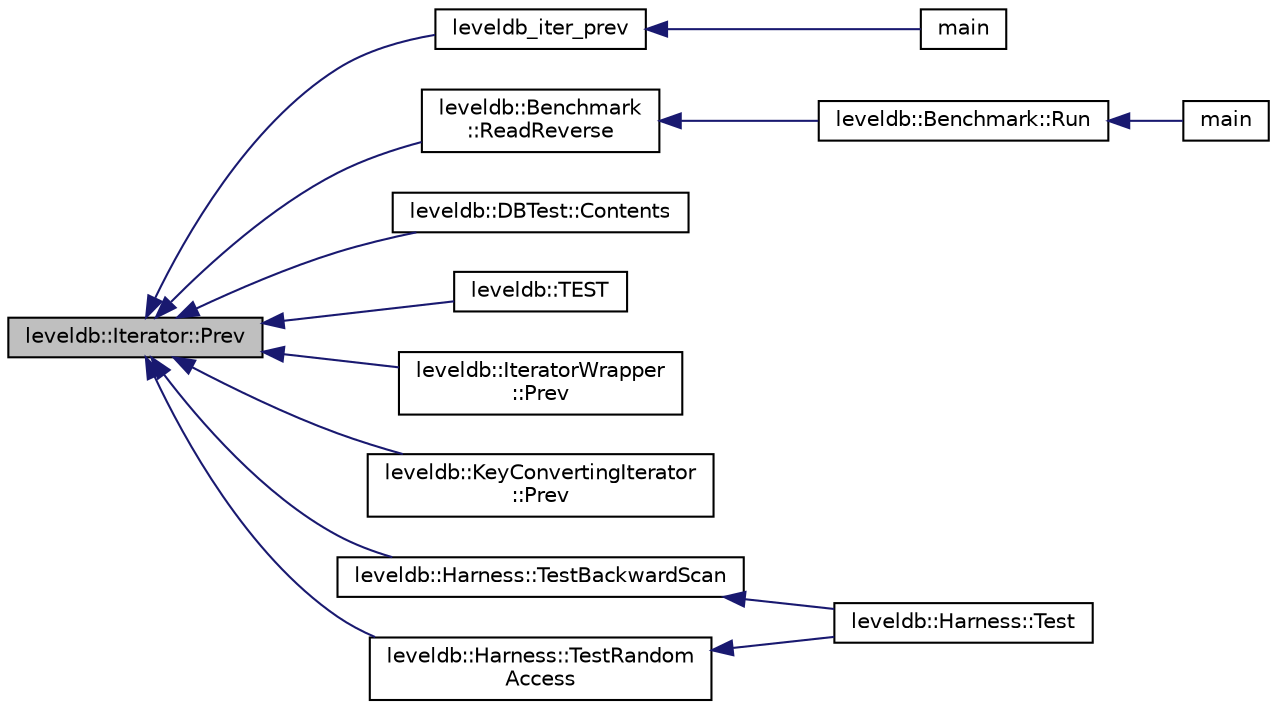digraph "leveldb::Iterator::Prev"
{
  edge [fontname="Helvetica",fontsize="10",labelfontname="Helvetica",labelfontsize="10"];
  node [fontname="Helvetica",fontsize="10",shape=record];
  rankdir="LR";
  Node1 [label="leveldb::Iterator::Prev",height=0.2,width=0.4,color="black", fillcolor="grey75", style="filled" fontcolor="black"];
  Node1 -> Node2 [dir="back",color="midnightblue",fontsize="10",style="solid"];
  Node2 [label="leveldb_iter_prev",height=0.2,width=0.4,color="black", fillcolor="white", style="filled",URL="$c_8h.html#aa7517614991dcda272ce91dc1d69f353"];
  Node2 -> Node3 [dir="back",color="midnightblue",fontsize="10",style="solid"];
  Node3 [label="main",height=0.2,width=0.4,color="black", fillcolor="white", style="filled",URL="$c__test_8c.html#a3c04138a5bfe5d72780bb7e82a18e627"];
  Node1 -> Node4 [dir="back",color="midnightblue",fontsize="10",style="solid"];
  Node4 [label="leveldb::Benchmark\l::ReadReverse",height=0.2,width=0.4,color="black", fillcolor="white", style="filled",URL="$classleveldb_1_1_benchmark.html#a0ff7ac14f7503672fd09a23f8cb9c171"];
  Node4 -> Node5 [dir="back",color="midnightblue",fontsize="10",style="solid"];
  Node5 [label="leveldb::Benchmark::Run",height=0.2,width=0.4,color="black", fillcolor="white", style="filled",URL="$classleveldb_1_1_benchmark.html#a2f262afa0c7d10fcf531fe9657fba490"];
  Node5 -> Node6 [dir="back",color="midnightblue",fontsize="10",style="solid"];
  Node6 [label="main",height=0.2,width=0.4,color="black", fillcolor="white", style="filled",URL="$db__bench_8cc.html#a3c04138a5bfe5d72780bb7e82a18e627"];
  Node1 -> Node7 [dir="back",color="midnightblue",fontsize="10",style="solid"];
  Node7 [label="leveldb::DBTest::Contents",height=0.2,width=0.4,color="black", fillcolor="white", style="filled",URL="$classleveldb_1_1_d_b_test.html#a3cf871664bd22c6ed2d6c2a8834b49fc"];
  Node1 -> Node8 [dir="back",color="midnightblue",fontsize="10",style="solid"];
  Node8 [label="leveldb::TEST",height=0.2,width=0.4,color="black", fillcolor="white", style="filled",URL="$namespaceleveldb.html#a8a6d5f729259c0f357f4dee533a5ce6a"];
  Node1 -> Node9 [dir="back",color="midnightblue",fontsize="10",style="solid"];
  Node9 [label="leveldb::IteratorWrapper\l::Prev",height=0.2,width=0.4,color="black", fillcolor="white", style="filled",URL="$classleveldb_1_1_iterator_wrapper.html#abfd17dc9aef7f4d59603b2edab2ffb77"];
  Node1 -> Node10 [dir="back",color="midnightblue",fontsize="10",style="solid"];
  Node10 [label="leveldb::KeyConvertingIterator\l::Prev",height=0.2,width=0.4,color="black", fillcolor="white", style="filled",URL="$classleveldb_1_1_key_converting_iterator.html#adff607836b7b3d117a524b3d440bc55a"];
  Node1 -> Node11 [dir="back",color="midnightblue",fontsize="10",style="solid"];
  Node11 [label="leveldb::Harness::TestBackwardScan",height=0.2,width=0.4,color="black", fillcolor="white", style="filled",URL="$classleveldb_1_1_harness.html#aba7a2c48101cd9d024be64080ebed363"];
  Node11 -> Node12 [dir="back",color="midnightblue",fontsize="10",style="solid"];
  Node12 [label="leveldb::Harness::Test",height=0.2,width=0.4,color="black", fillcolor="white", style="filled",URL="$classleveldb_1_1_harness.html#a78dbb5352b51e22bbc449bad7c1a9176"];
  Node1 -> Node13 [dir="back",color="midnightblue",fontsize="10",style="solid"];
  Node13 [label="leveldb::Harness::TestRandom\lAccess",height=0.2,width=0.4,color="black", fillcolor="white", style="filled",URL="$classleveldb_1_1_harness.html#adb4b24bd89b600a67b0cd52ff64af9cd"];
  Node13 -> Node12 [dir="back",color="midnightblue",fontsize="10",style="solid"];
}
